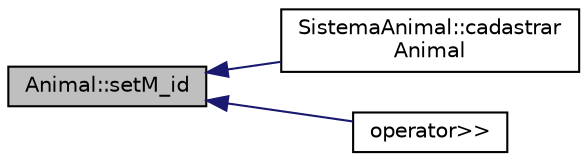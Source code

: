 digraph "Animal::setM_id"
{
  edge [fontname="Helvetica",fontsize="10",labelfontname="Helvetica",labelfontsize="10"];
  node [fontname="Helvetica",fontsize="10",shape=record];
  rankdir="LR";
  Node27 [label="Animal::setM_id",height=0.2,width=0.4,color="black", fillcolor="grey75", style="filled", fontcolor="black"];
  Node27 -> Node28 [dir="back",color="midnightblue",fontsize="10",style="solid",fontname="Helvetica"];
  Node28 [label="SistemaAnimal::cadastrar\lAnimal",height=0.2,width=0.4,color="black", fillcolor="white", style="filled",URL="$class_sistema_animal.html#a3a5bb8c67bdddd7c2e0d560a2a6fafa3"];
  Node27 -> Node29 [dir="back",color="midnightblue",fontsize="10",style="solid",fontname="Helvetica"];
  Node29 [label="operator\>\>",height=0.2,width=0.4,color="black", fillcolor="white", style="filled",URL="$_animal_8cpp.html#afdb3010433316759efdc6c4a16e4d5ed"];
}
